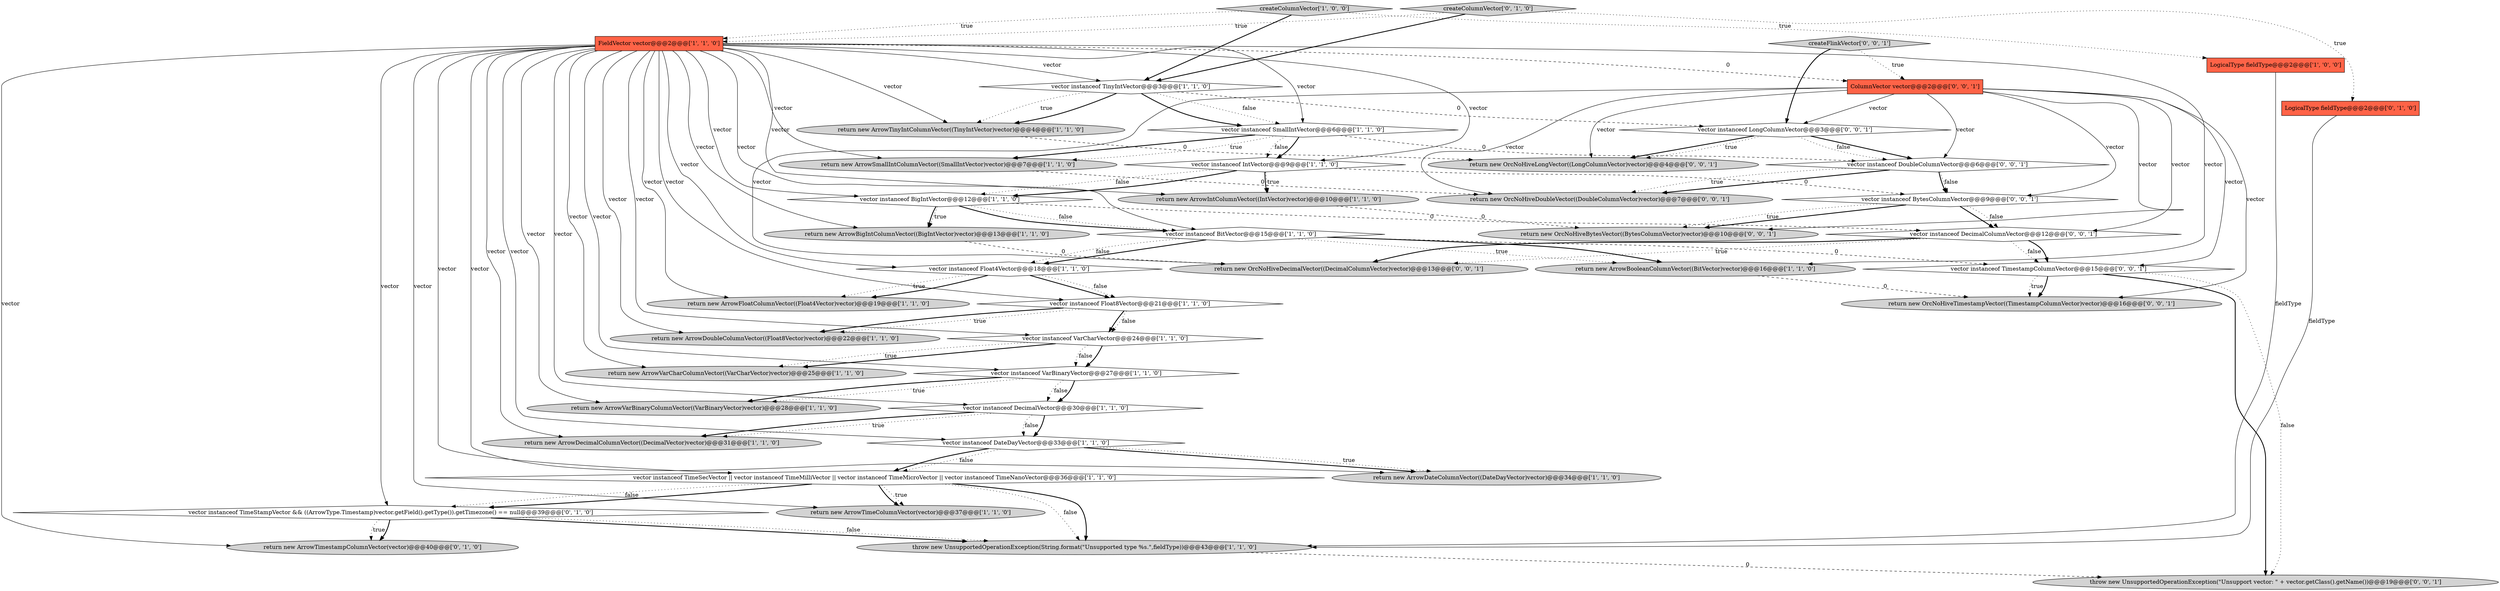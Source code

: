 digraph {
11 [style = filled, label = "createColumnVector['1', '0', '0']", fillcolor = lightgray, shape = diamond image = "AAA0AAABBB1BBB"];
23 [style = filled, label = "vector instanceof Float4Vector@@@18@@@['1', '1', '0']", fillcolor = white, shape = diamond image = "AAA0AAABBB1BBB"];
7 [style = filled, label = "LogicalType fieldType@@@2@@@['1', '0', '0']", fillcolor = tomato, shape = box image = "AAA0AAABBB1BBB"];
2 [style = filled, label = "return new ArrowBigIntColumnVector((BigIntVector)vector)@@@13@@@['1', '1', '0']", fillcolor = lightgray, shape = ellipse image = "AAA0AAABBB1BBB"];
15 [style = filled, label = "return new ArrowDoubleColumnVector((Float8Vector)vector)@@@22@@@['1', '1', '0']", fillcolor = lightgray, shape = ellipse image = "AAA0AAABBB1BBB"];
16 [style = filled, label = "return new ArrowDecimalColumnVector((DecimalVector)vector)@@@31@@@['1', '1', '0']", fillcolor = lightgray, shape = ellipse image = "AAA0AAABBB1BBB"];
41 [style = filled, label = "throw new UnsupportedOperationException(\"Unsupport vector: \" + vector.getClass().getName())@@@19@@@['0', '0', '1']", fillcolor = lightgray, shape = ellipse image = "AAA0AAABBB3BBB"];
9 [style = filled, label = "FieldVector vector@@@2@@@['1', '1', '0']", fillcolor = tomato, shape = box image = "AAA0AAABBB1BBB"];
37 [style = filled, label = "return new OrcNoHiveDecimalVector((DecimalColumnVector)vector)@@@13@@@['0', '0', '1']", fillcolor = lightgray, shape = ellipse image = "AAA0AAABBB3BBB"];
26 [style = filled, label = "vector instanceof DecimalVector@@@30@@@['1', '1', '0']", fillcolor = white, shape = diamond image = "AAA0AAABBB1BBB"];
8 [style = filled, label = "vector instanceof VarCharVector@@@24@@@['1', '1', '0']", fillcolor = white, shape = diamond image = "AAA0AAABBB1BBB"];
35 [style = filled, label = "return new OrcNoHiveLongVector((LongColumnVector)vector)@@@4@@@['0', '0', '1']", fillcolor = lightgray, shape = ellipse image = "AAA0AAABBB3BBB"];
19 [style = filled, label = "vector instanceof BigIntVector@@@12@@@['1', '1', '0']", fillcolor = white, shape = diamond image = "AAA0AAABBB1BBB"];
34 [style = filled, label = "vector instanceof BytesColumnVector@@@9@@@['0', '0', '1']", fillcolor = white, shape = diamond image = "AAA0AAABBB3BBB"];
27 [style = filled, label = "return new ArrowVarBinaryColumnVector((VarBinaryVector)vector)@@@28@@@['1', '1', '0']", fillcolor = lightgray, shape = ellipse image = "AAA0AAABBB1BBB"];
28 [style = filled, label = "LogicalType fieldType@@@2@@@['0', '1', '0']", fillcolor = tomato, shape = box image = "AAA0AAABBB2BBB"];
43 [style = filled, label = "return new OrcNoHiveDoubleVector((DoubleColumnVector)vector)@@@7@@@['0', '0', '1']", fillcolor = lightgray, shape = ellipse image = "AAA0AAABBB3BBB"];
17 [style = filled, label = "return new ArrowTimeColumnVector(vector)@@@37@@@['1', '1', '0']", fillcolor = lightgray, shape = ellipse image = "AAA0AAABBB1BBB"];
6 [style = filled, label = "return new ArrowDateColumnVector((DateDayVector)vector)@@@34@@@['1', '1', '0']", fillcolor = lightgray, shape = ellipse image = "AAA0AAABBB1BBB"];
10 [style = filled, label = "vector instanceof IntVector@@@9@@@['1', '1', '0']", fillcolor = white, shape = diamond image = "AAA0AAABBB1BBB"];
18 [style = filled, label = "vector instanceof VarBinaryVector@@@27@@@['1', '1', '0']", fillcolor = white, shape = diamond image = "AAA0AAABBB1BBB"];
21 [style = filled, label = "vector instanceof SmallIntVector@@@6@@@['1', '1', '0']", fillcolor = white, shape = diamond image = "AAA0AAABBB1BBB"];
24 [style = filled, label = "return new ArrowBooleanColumnVector((BitVector)vector)@@@16@@@['1', '1', '0']", fillcolor = lightgray, shape = ellipse image = "AAA0AAABBB1BBB"];
3 [style = filled, label = "vector instanceof TimeSecVector || vector instanceof TimeMilliVector || vector instanceof TimeMicroVector || vector instanceof TimeNanoVector@@@36@@@['1', '1', '0']", fillcolor = white, shape = diamond image = "AAA0AAABBB1BBB"];
22 [style = filled, label = "vector instanceof TinyIntVector@@@3@@@['1', '1', '0']", fillcolor = white, shape = diamond image = "AAA0AAABBB1BBB"];
32 [style = filled, label = "ColumnVector vector@@@2@@@['0', '0', '1']", fillcolor = tomato, shape = box image = "AAA0AAABBB3BBB"];
5 [style = filled, label = "return new ArrowTinyIntColumnVector((TinyIntVector)vector)@@@4@@@['1', '1', '0']", fillcolor = lightgray, shape = ellipse image = "AAA0AAABBB1BBB"];
30 [style = filled, label = "return new ArrowTimestampColumnVector(vector)@@@40@@@['0', '1', '0']", fillcolor = lightgray, shape = ellipse image = "AAA1AAABBB2BBB"];
42 [style = filled, label = "createFlinkVector['0', '0', '1']", fillcolor = lightgray, shape = diamond image = "AAA0AAABBB3BBB"];
0 [style = filled, label = "throw new UnsupportedOperationException(String.format(\"Unsupported type %s.\",fieldType))@@@43@@@['1', '1', '0']", fillcolor = lightgray, shape = ellipse image = "AAA0AAABBB1BBB"];
36 [style = filled, label = "vector instanceof DecimalColumnVector@@@12@@@['0', '0', '1']", fillcolor = white, shape = diamond image = "AAA0AAABBB3BBB"];
20 [style = filled, label = "vector instanceof DateDayVector@@@33@@@['1', '1', '0']", fillcolor = white, shape = diamond image = "AAA0AAABBB1BBB"];
25 [style = filled, label = "return new ArrowIntColumnVector((IntVector)vector)@@@10@@@['1', '1', '0']", fillcolor = lightgray, shape = ellipse image = "AAA0AAABBB1BBB"];
31 [style = filled, label = "createColumnVector['0', '1', '0']", fillcolor = lightgray, shape = diamond image = "AAA0AAABBB2BBB"];
44 [style = filled, label = "return new OrcNoHiveTimestampVector((TimestampColumnVector)vector)@@@16@@@['0', '0', '1']", fillcolor = lightgray, shape = ellipse image = "AAA0AAABBB3BBB"];
40 [style = filled, label = "vector instanceof TimestampColumnVector@@@15@@@['0', '0', '1']", fillcolor = white, shape = diamond image = "AAA0AAABBB3BBB"];
38 [style = filled, label = "vector instanceof LongColumnVector@@@3@@@['0', '0', '1']", fillcolor = white, shape = diamond image = "AAA0AAABBB3BBB"];
29 [style = filled, label = "vector instanceof TimeStampVector && ((ArrowType.Timestamp)vector.getField().getType()).getTimezone() == null@@@39@@@['0', '1', '0']", fillcolor = white, shape = diamond image = "AAA1AAABBB2BBB"];
4 [style = filled, label = "return new ArrowVarCharColumnVector((VarCharVector)vector)@@@25@@@['1', '1', '0']", fillcolor = lightgray, shape = ellipse image = "AAA0AAABBB1BBB"];
1 [style = filled, label = "return new ArrowFloatColumnVector((Float4Vector)vector)@@@19@@@['1', '1', '0']", fillcolor = lightgray, shape = ellipse image = "AAA0AAABBB1BBB"];
12 [style = filled, label = "vector instanceof BitVector@@@15@@@['1', '1', '0']", fillcolor = white, shape = diamond image = "AAA0AAABBB1BBB"];
39 [style = filled, label = "vector instanceof DoubleColumnVector@@@6@@@['0', '0', '1']", fillcolor = white, shape = diamond image = "AAA0AAABBB3BBB"];
14 [style = filled, label = "return new ArrowSmallIntColumnVector((SmallIntVector)vector)@@@7@@@['1', '1', '0']", fillcolor = lightgray, shape = ellipse image = "AAA0AAABBB1BBB"];
13 [style = filled, label = "vector instanceof Float8Vector@@@21@@@['1', '1', '0']", fillcolor = white, shape = diamond image = "AAA0AAABBB1BBB"];
33 [style = filled, label = "return new OrcNoHiveBytesVector((BytesColumnVector)vector)@@@10@@@['0', '0', '1']", fillcolor = lightgray, shape = ellipse image = "AAA0AAABBB3BBB"];
2->37 [style = dashed, label="0"];
32->38 [style = solid, label="vector"];
9->24 [style = solid, label="vector"];
11->22 [style = bold, label=""];
25->33 [style = dashed, label="0"];
20->6 [style = bold, label=""];
31->28 [style = dotted, label="true"];
9->1 [style = solid, label="vector"];
9->16 [style = solid, label="vector"];
3->17 [style = dotted, label="true"];
9->13 [style = solid, label="vector"];
32->33 [style = solid, label="vector"];
12->23 [style = bold, label=""];
32->44 [style = solid, label="vector"];
9->25 [style = solid, label="vector"];
14->43 [style = dashed, label="0"];
9->26 [style = solid, label="vector"];
12->24 [style = bold, label=""];
9->29 [style = solid, label="vector"];
9->3 [style = solid, label="vector"];
26->16 [style = dotted, label="true"];
3->17 [style = bold, label=""];
10->34 [style = dashed, label="0"];
36->40 [style = dotted, label="false"];
39->43 [style = dotted, label="true"];
38->35 [style = bold, label=""];
19->36 [style = dashed, label="0"];
21->14 [style = dotted, label="true"];
9->5 [style = solid, label="vector"];
32->35 [style = solid, label="vector"];
32->34 [style = solid, label="vector"];
9->4 [style = solid, label="vector"];
12->24 [style = dotted, label="true"];
38->39 [style = bold, label=""];
9->6 [style = solid, label="vector"];
19->12 [style = dotted, label="false"];
26->16 [style = bold, label=""];
22->21 [style = dotted, label="false"];
10->19 [style = dotted, label="false"];
7->0 [style = solid, label="fieldType"];
18->26 [style = dotted, label="false"];
31->22 [style = bold, label=""];
9->12 [style = solid, label="vector"];
9->10 [style = solid, label="vector"];
8->18 [style = bold, label=""];
39->34 [style = dotted, label="false"];
3->29 [style = dotted, label="false"];
32->43 [style = solid, label="vector"];
9->21 [style = solid, label="vector"];
13->15 [style = dotted, label="true"];
38->35 [style = dotted, label="true"];
22->21 [style = bold, label=""];
19->2 [style = bold, label=""];
36->40 [style = bold, label=""];
18->27 [style = bold, label=""];
21->10 [style = dotted, label="false"];
3->29 [style = bold, label=""];
21->14 [style = bold, label=""];
13->15 [style = bold, label=""];
20->3 [style = bold, label=""];
9->8 [style = solid, label="vector"];
26->20 [style = bold, label=""];
39->43 [style = bold, label=""];
34->36 [style = bold, label=""];
34->33 [style = bold, label=""];
9->30 [style = solid, label="vector"];
11->7 [style = dotted, label="true"];
18->26 [style = bold, label=""];
21->10 [style = bold, label=""];
9->20 [style = solid, label="vector"];
23->13 [style = bold, label=""];
0->41 [style = dashed, label="0"];
19->2 [style = dotted, label="true"];
38->39 [style = dotted, label="false"];
40->41 [style = bold, label=""];
9->15 [style = solid, label="vector"];
32->36 [style = solid, label="vector"];
23->1 [style = dotted, label="true"];
5->35 [style = dashed, label="0"];
29->30 [style = dotted, label="true"];
22->5 [style = dotted, label="true"];
34->33 [style = dotted, label="true"];
13->8 [style = bold, label=""];
40->41 [style = dotted, label="false"];
32->40 [style = solid, label="vector"];
21->39 [style = dashed, label="0"];
24->44 [style = dashed, label="0"];
29->30 [style = bold, label=""];
26->20 [style = dotted, label="false"];
11->9 [style = dotted, label="true"];
9->14 [style = solid, label="vector"];
22->5 [style = bold, label=""];
36->37 [style = bold, label=""];
40->44 [style = dotted, label="true"];
20->3 [style = dotted, label="false"];
8->4 [style = bold, label=""];
9->22 [style = solid, label="vector"];
39->34 [style = bold, label=""];
23->1 [style = bold, label=""];
9->18 [style = solid, label="vector"];
9->17 [style = solid, label="vector"];
3->0 [style = dotted, label="false"];
12->40 [style = dashed, label="0"];
34->36 [style = dotted, label="false"];
22->38 [style = dashed, label="0"];
9->19 [style = solid, label="vector"];
8->18 [style = dotted, label="false"];
10->25 [style = bold, label=""];
42->38 [style = bold, label=""];
10->19 [style = bold, label=""];
29->0 [style = bold, label=""];
9->23 [style = solid, label="vector"];
9->2 [style = solid, label="vector"];
31->9 [style = dotted, label="true"];
40->44 [style = bold, label=""];
36->37 [style = dotted, label="true"];
18->27 [style = dotted, label="true"];
32->37 [style = solid, label="vector"];
10->25 [style = dotted, label="true"];
9->32 [style = dashed, label="0"];
32->39 [style = solid, label="vector"];
13->8 [style = dotted, label="false"];
29->0 [style = dotted, label="false"];
3->0 [style = bold, label=""];
9->27 [style = solid, label="vector"];
23->13 [style = dotted, label="false"];
28->0 [style = solid, label="fieldType"];
19->12 [style = bold, label=""];
12->23 [style = dotted, label="false"];
20->6 [style = dotted, label="true"];
8->4 [style = dotted, label="true"];
42->32 [style = dotted, label="true"];
}
